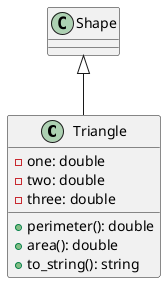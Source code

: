 @startuml
'https://plantuml.com/class-diagram

class Triangle extends Shape
{
    - one: double
    - two: double
    - three: double
    + perimeter(): double
    + area(): double
    + to_string(): string
}

@enduml
